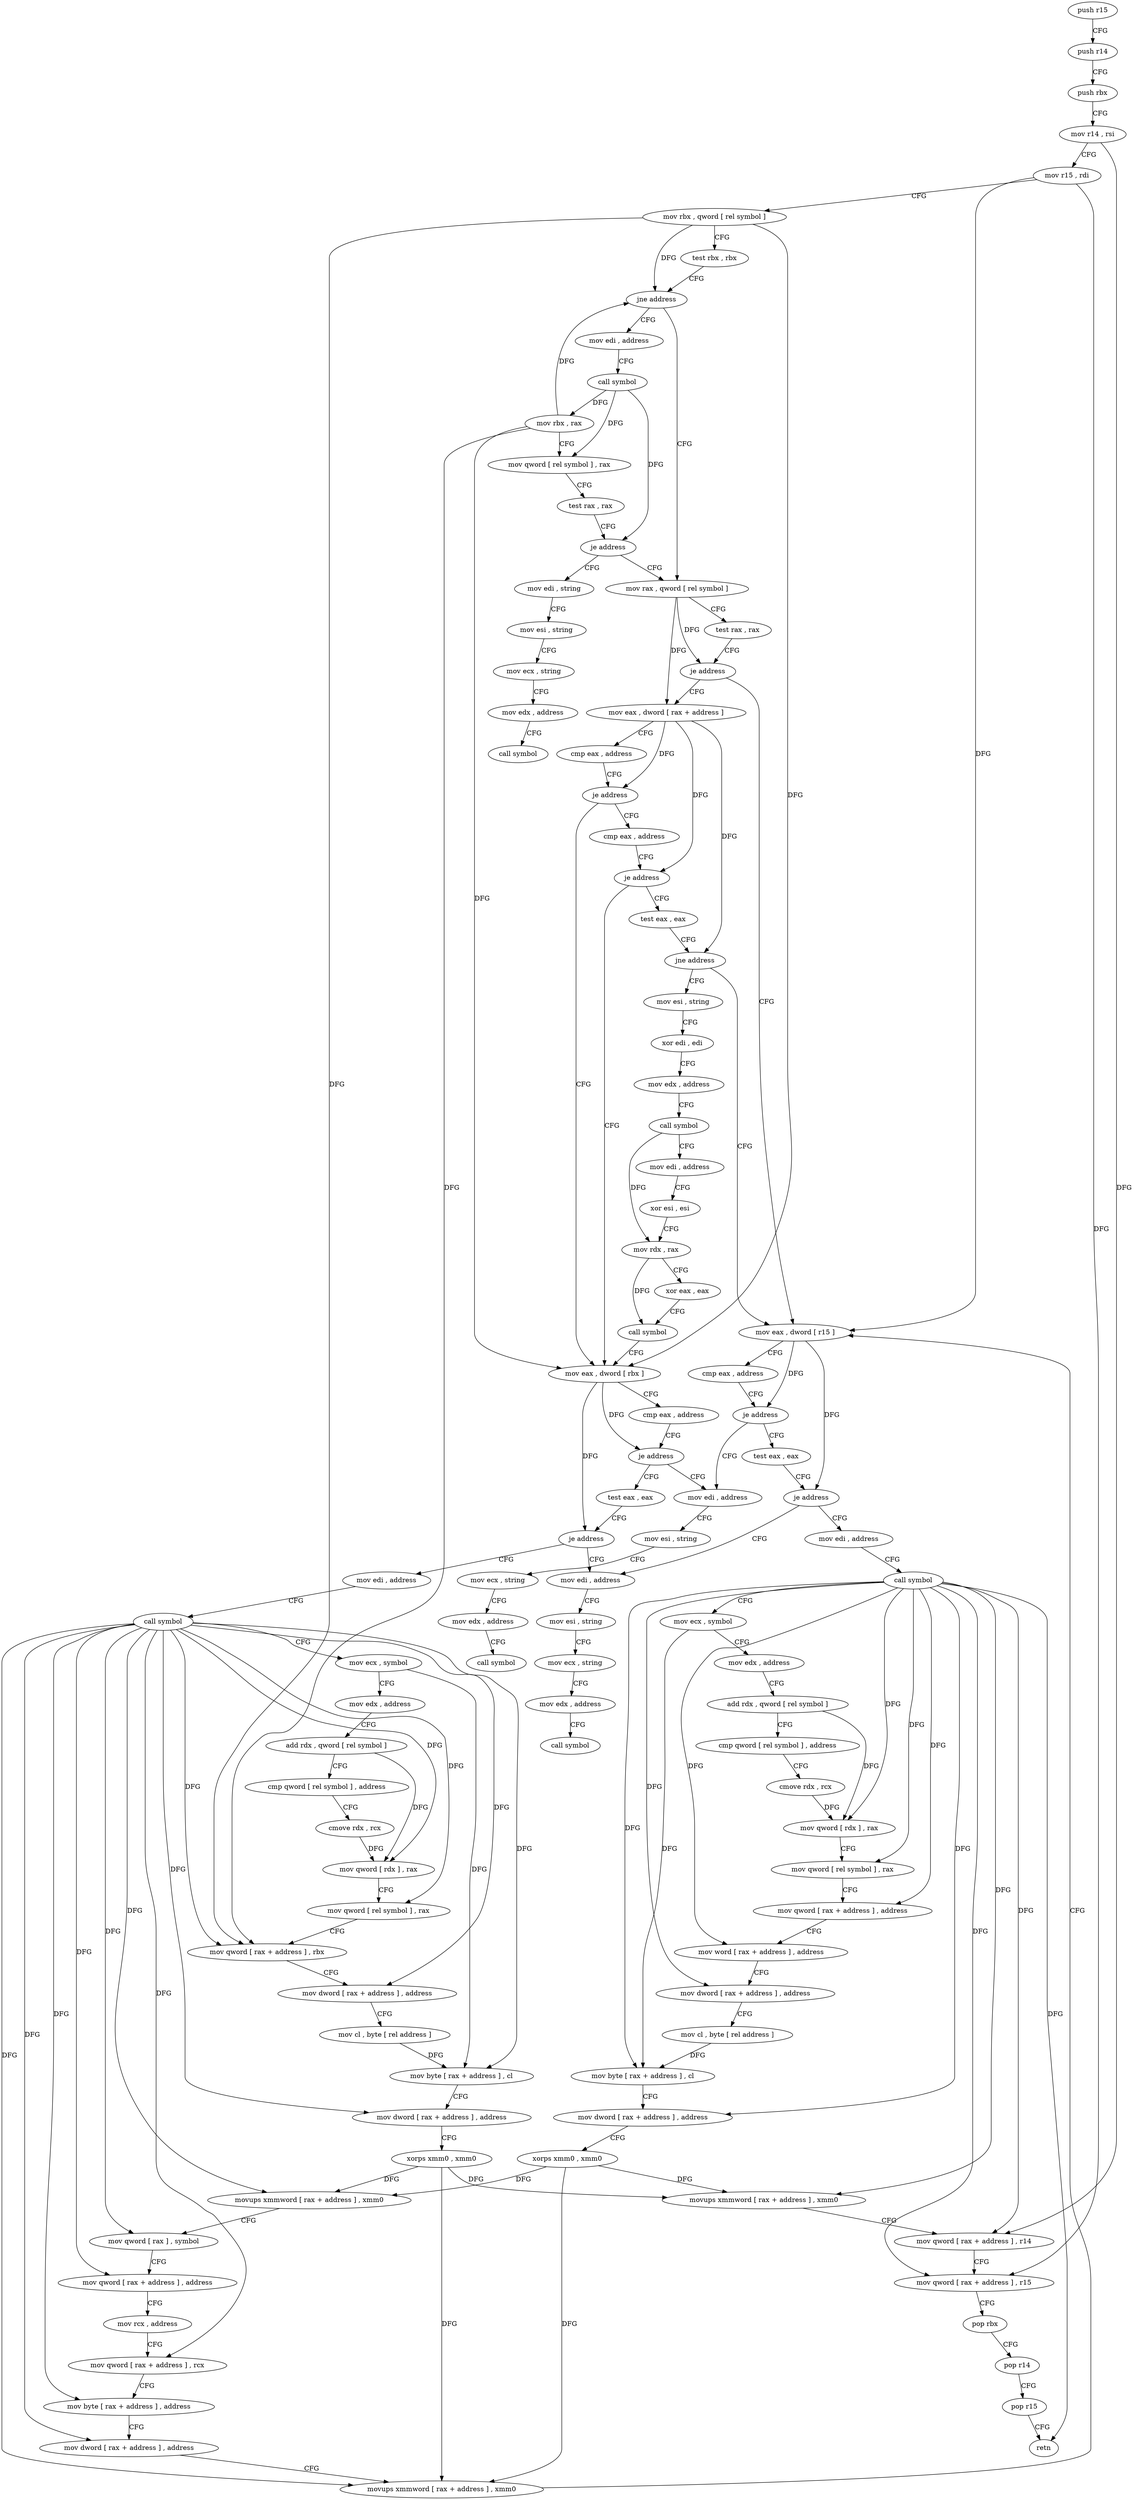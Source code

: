 digraph "func" {
"4225984" [label = "push r15" ]
"4225986" [label = "push r14" ]
"4225988" [label = "push rbx" ]
"4225989" [label = "mov r14 , rsi" ]
"4225992" [label = "mov r15 , rdi" ]
"4225995" [label = "mov rbx , qword [ rel symbol ]" ]
"4226002" [label = "test rbx , rbx" ]
"4226005" [label = "jne address" ]
"4226036" [label = "mov rax , qword [ rel symbol ]" ]
"4226007" [label = "mov edi , address" ]
"4226043" [label = "test rax , rax" ]
"4226046" [label = "je address" ]
"4226259" [label = "mov eax , dword [ r15 ]" ]
"4226052" [label = "mov eax , dword [ rax + address ]" ]
"4226012" [label = "call symbol" ]
"4226017" [label = "mov rbx , rax" ]
"4226020" [label = "mov qword [ rel symbol ] , rax" ]
"4226027" [label = "test rax , rax" ]
"4226030" [label = "je address" ]
"4226438" [label = "mov edi , string" ]
"4226262" [label = "cmp eax , address" ]
"4226265" [label = "je address" ]
"4226388" [label = "mov edi , address" ]
"4226267" [label = "test eax , eax" ]
"4226055" [label = "cmp eax , address" ]
"4226058" [label = "je address" ]
"4226107" [label = "mov eax , dword [ rbx ]" ]
"4226060" [label = "cmp eax , address" ]
"4226443" [label = "mov esi , string" ]
"4226448" [label = "mov ecx , string" ]
"4226453" [label = "mov edx , address" ]
"4226458" [label = "call symbol" ]
"4226393" [label = "mov esi , string" ]
"4226398" [label = "mov ecx , string" ]
"4226403" [label = "mov edx , address" ]
"4226408" [label = "call symbol" ]
"4226269" [label = "je address" ]
"4226413" [label = "mov edi , address" ]
"4226275" [label = "mov edi , address" ]
"4226109" [label = "cmp eax , address" ]
"4226112" [label = "je address" ]
"4226118" [label = "test eax , eax" ]
"4226063" [label = "je address" ]
"4226065" [label = "test eax , eax" ]
"4226418" [label = "mov esi , string" ]
"4226423" [label = "mov ecx , string" ]
"4226428" [label = "mov edx , address" ]
"4226433" [label = "call symbol" ]
"4226280" [label = "call symbol" ]
"4226285" [label = "mov ecx , symbol" ]
"4226290" [label = "mov edx , address" ]
"4226295" [label = "add rdx , qword [ rel symbol ]" ]
"4226302" [label = "cmp qword [ rel symbol ] , address" ]
"4226310" [label = "cmove rdx , rcx" ]
"4226314" [label = "mov qword [ rdx ] , rax" ]
"4226317" [label = "mov qword [ rel symbol ] , rax" ]
"4226324" [label = "mov qword [ rax + address ] , address" ]
"4226332" [label = "mov word [ rax + address ] , address" ]
"4226338" [label = "mov dword [ rax + address ] , address" ]
"4226345" [label = "mov cl , byte [ rel address ]" ]
"4226351" [label = "mov byte [ rax + address ] , cl" ]
"4226354" [label = "mov dword [ rax + address ] , address" ]
"4226361" [label = "xorps xmm0 , xmm0" ]
"4226364" [label = "movups xmmword [ rax + address ] , xmm0" ]
"4226371" [label = "mov qword [ rax + address ] , r14" ]
"4226375" [label = "mov qword [ rax + address ] , r15" ]
"4226382" [label = "pop rbx" ]
"4226383" [label = "pop r14" ]
"4226385" [label = "pop r15" ]
"4226387" [label = "retn" ]
"4226120" [label = "je address" ]
"4226126" [label = "mov edi , address" ]
"4226067" [label = "jne address" ]
"4226073" [label = "mov esi , string" ]
"4226131" [label = "call symbol" ]
"4226136" [label = "mov ecx , symbol" ]
"4226141" [label = "mov edx , address" ]
"4226146" [label = "add rdx , qword [ rel symbol ]" ]
"4226153" [label = "cmp qword [ rel symbol ] , address" ]
"4226161" [label = "cmove rdx , rcx" ]
"4226165" [label = "mov qword [ rdx ] , rax" ]
"4226168" [label = "mov qword [ rel symbol ] , rax" ]
"4226175" [label = "mov qword [ rax + address ] , rbx" ]
"4226182" [label = "mov dword [ rax + address ] , address" ]
"4226189" [label = "mov cl , byte [ rel address ]" ]
"4226195" [label = "mov byte [ rax + address ] , cl" ]
"4226198" [label = "mov dword [ rax + address ] , address" ]
"4226205" [label = "xorps xmm0 , xmm0" ]
"4226208" [label = "movups xmmword [ rax + address ] , xmm0" ]
"4226215" [label = "mov qword [ rax ] , symbol" ]
"4226222" [label = "mov qword [ rax + address ] , address" ]
"4226230" [label = "mov rcx , address" ]
"4226240" [label = "mov qword [ rax + address ] , rcx" ]
"4226244" [label = "mov byte [ rax + address ] , address" ]
"4226248" [label = "mov dword [ rax + address ] , address" ]
"4226255" [label = "movups xmmword [ rax + address ] , xmm0" ]
"4226078" [label = "xor edi , edi" ]
"4226080" [label = "mov edx , address" ]
"4226085" [label = "call symbol" ]
"4226090" [label = "mov edi , address" ]
"4226095" [label = "xor esi , esi" ]
"4226097" [label = "mov rdx , rax" ]
"4226100" [label = "xor eax , eax" ]
"4226102" [label = "call symbol" ]
"4225984" -> "4225986" [ label = "CFG" ]
"4225986" -> "4225988" [ label = "CFG" ]
"4225988" -> "4225989" [ label = "CFG" ]
"4225989" -> "4225992" [ label = "CFG" ]
"4225989" -> "4226371" [ label = "DFG" ]
"4225992" -> "4225995" [ label = "CFG" ]
"4225992" -> "4226259" [ label = "DFG" ]
"4225992" -> "4226375" [ label = "DFG" ]
"4225995" -> "4226002" [ label = "CFG" ]
"4225995" -> "4226005" [ label = "DFG" ]
"4225995" -> "4226107" [ label = "DFG" ]
"4225995" -> "4226175" [ label = "DFG" ]
"4226002" -> "4226005" [ label = "CFG" ]
"4226005" -> "4226036" [ label = "CFG" ]
"4226005" -> "4226007" [ label = "CFG" ]
"4226036" -> "4226043" [ label = "CFG" ]
"4226036" -> "4226046" [ label = "DFG" ]
"4226036" -> "4226052" [ label = "DFG" ]
"4226007" -> "4226012" [ label = "CFG" ]
"4226043" -> "4226046" [ label = "CFG" ]
"4226046" -> "4226259" [ label = "CFG" ]
"4226046" -> "4226052" [ label = "CFG" ]
"4226259" -> "4226262" [ label = "CFG" ]
"4226259" -> "4226265" [ label = "DFG" ]
"4226259" -> "4226269" [ label = "DFG" ]
"4226052" -> "4226055" [ label = "CFG" ]
"4226052" -> "4226058" [ label = "DFG" ]
"4226052" -> "4226063" [ label = "DFG" ]
"4226052" -> "4226067" [ label = "DFG" ]
"4226012" -> "4226017" [ label = "DFG" ]
"4226012" -> "4226020" [ label = "DFG" ]
"4226012" -> "4226030" [ label = "DFG" ]
"4226017" -> "4226020" [ label = "CFG" ]
"4226017" -> "4226005" [ label = "DFG" ]
"4226017" -> "4226107" [ label = "DFG" ]
"4226017" -> "4226175" [ label = "DFG" ]
"4226020" -> "4226027" [ label = "CFG" ]
"4226027" -> "4226030" [ label = "CFG" ]
"4226030" -> "4226438" [ label = "CFG" ]
"4226030" -> "4226036" [ label = "CFG" ]
"4226438" -> "4226443" [ label = "CFG" ]
"4226262" -> "4226265" [ label = "CFG" ]
"4226265" -> "4226388" [ label = "CFG" ]
"4226265" -> "4226267" [ label = "CFG" ]
"4226388" -> "4226393" [ label = "CFG" ]
"4226267" -> "4226269" [ label = "CFG" ]
"4226055" -> "4226058" [ label = "CFG" ]
"4226058" -> "4226107" [ label = "CFG" ]
"4226058" -> "4226060" [ label = "CFG" ]
"4226107" -> "4226109" [ label = "CFG" ]
"4226107" -> "4226112" [ label = "DFG" ]
"4226107" -> "4226120" [ label = "DFG" ]
"4226060" -> "4226063" [ label = "CFG" ]
"4226443" -> "4226448" [ label = "CFG" ]
"4226448" -> "4226453" [ label = "CFG" ]
"4226453" -> "4226458" [ label = "CFG" ]
"4226393" -> "4226398" [ label = "CFG" ]
"4226398" -> "4226403" [ label = "CFG" ]
"4226403" -> "4226408" [ label = "CFG" ]
"4226269" -> "4226413" [ label = "CFG" ]
"4226269" -> "4226275" [ label = "CFG" ]
"4226413" -> "4226418" [ label = "CFG" ]
"4226275" -> "4226280" [ label = "CFG" ]
"4226109" -> "4226112" [ label = "CFG" ]
"4226112" -> "4226388" [ label = "CFG" ]
"4226112" -> "4226118" [ label = "CFG" ]
"4226118" -> "4226120" [ label = "CFG" ]
"4226063" -> "4226107" [ label = "CFG" ]
"4226063" -> "4226065" [ label = "CFG" ]
"4226065" -> "4226067" [ label = "CFG" ]
"4226418" -> "4226423" [ label = "CFG" ]
"4226423" -> "4226428" [ label = "CFG" ]
"4226428" -> "4226433" [ label = "CFG" ]
"4226280" -> "4226285" [ label = "CFG" ]
"4226280" -> "4226314" [ label = "DFG" ]
"4226280" -> "4226317" [ label = "DFG" ]
"4226280" -> "4226324" [ label = "DFG" ]
"4226280" -> "4226332" [ label = "DFG" ]
"4226280" -> "4226338" [ label = "DFG" ]
"4226280" -> "4226351" [ label = "DFG" ]
"4226280" -> "4226354" [ label = "DFG" ]
"4226280" -> "4226364" [ label = "DFG" ]
"4226280" -> "4226371" [ label = "DFG" ]
"4226280" -> "4226375" [ label = "DFG" ]
"4226280" -> "4226387" [ label = "DFG" ]
"4226285" -> "4226290" [ label = "CFG" ]
"4226285" -> "4226351" [ label = "DFG" ]
"4226290" -> "4226295" [ label = "CFG" ]
"4226295" -> "4226302" [ label = "CFG" ]
"4226295" -> "4226314" [ label = "DFG" ]
"4226302" -> "4226310" [ label = "CFG" ]
"4226310" -> "4226314" [ label = "DFG" ]
"4226314" -> "4226317" [ label = "CFG" ]
"4226317" -> "4226324" [ label = "CFG" ]
"4226324" -> "4226332" [ label = "CFG" ]
"4226332" -> "4226338" [ label = "CFG" ]
"4226338" -> "4226345" [ label = "CFG" ]
"4226345" -> "4226351" [ label = "DFG" ]
"4226351" -> "4226354" [ label = "CFG" ]
"4226354" -> "4226361" [ label = "CFG" ]
"4226361" -> "4226364" [ label = "DFG" ]
"4226361" -> "4226208" [ label = "DFG" ]
"4226361" -> "4226255" [ label = "DFG" ]
"4226364" -> "4226371" [ label = "CFG" ]
"4226371" -> "4226375" [ label = "CFG" ]
"4226375" -> "4226382" [ label = "CFG" ]
"4226382" -> "4226383" [ label = "CFG" ]
"4226383" -> "4226385" [ label = "CFG" ]
"4226385" -> "4226387" [ label = "CFG" ]
"4226120" -> "4226413" [ label = "CFG" ]
"4226120" -> "4226126" [ label = "CFG" ]
"4226126" -> "4226131" [ label = "CFG" ]
"4226067" -> "4226259" [ label = "CFG" ]
"4226067" -> "4226073" [ label = "CFG" ]
"4226073" -> "4226078" [ label = "CFG" ]
"4226131" -> "4226136" [ label = "CFG" ]
"4226131" -> "4226165" [ label = "DFG" ]
"4226131" -> "4226168" [ label = "DFG" ]
"4226131" -> "4226175" [ label = "DFG" ]
"4226131" -> "4226182" [ label = "DFG" ]
"4226131" -> "4226195" [ label = "DFG" ]
"4226131" -> "4226198" [ label = "DFG" ]
"4226131" -> "4226208" [ label = "DFG" ]
"4226131" -> "4226215" [ label = "DFG" ]
"4226131" -> "4226222" [ label = "DFG" ]
"4226131" -> "4226240" [ label = "DFG" ]
"4226131" -> "4226244" [ label = "DFG" ]
"4226131" -> "4226248" [ label = "DFG" ]
"4226131" -> "4226255" [ label = "DFG" ]
"4226136" -> "4226141" [ label = "CFG" ]
"4226136" -> "4226195" [ label = "DFG" ]
"4226141" -> "4226146" [ label = "CFG" ]
"4226146" -> "4226153" [ label = "CFG" ]
"4226146" -> "4226165" [ label = "DFG" ]
"4226153" -> "4226161" [ label = "CFG" ]
"4226161" -> "4226165" [ label = "DFG" ]
"4226165" -> "4226168" [ label = "CFG" ]
"4226168" -> "4226175" [ label = "CFG" ]
"4226175" -> "4226182" [ label = "CFG" ]
"4226182" -> "4226189" [ label = "CFG" ]
"4226189" -> "4226195" [ label = "DFG" ]
"4226195" -> "4226198" [ label = "CFG" ]
"4226198" -> "4226205" [ label = "CFG" ]
"4226205" -> "4226208" [ label = "DFG" ]
"4226205" -> "4226364" [ label = "DFG" ]
"4226205" -> "4226255" [ label = "DFG" ]
"4226208" -> "4226215" [ label = "CFG" ]
"4226215" -> "4226222" [ label = "CFG" ]
"4226222" -> "4226230" [ label = "CFG" ]
"4226230" -> "4226240" [ label = "CFG" ]
"4226240" -> "4226244" [ label = "CFG" ]
"4226244" -> "4226248" [ label = "CFG" ]
"4226248" -> "4226255" [ label = "CFG" ]
"4226255" -> "4226259" [ label = "CFG" ]
"4226078" -> "4226080" [ label = "CFG" ]
"4226080" -> "4226085" [ label = "CFG" ]
"4226085" -> "4226090" [ label = "CFG" ]
"4226085" -> "4226097" [ label = "DFG" ]
"4226090" -> "4226095" [ label = "CFG" ]
"4226095" -> "4226097" [ label = "CFG" ]
"4226097" -> "4226100" [ label = "CFG" ]
"4226097" -> "4226102" [ label = "DFG" ]
"4226100" -> "4226102" [ label = "CFG" ]
"4226102" -> "4226107" [ label = "CFG" ]
}
